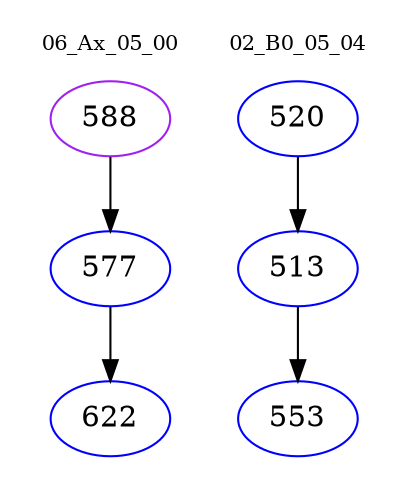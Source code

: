 digraph{
subgraph cluster_0 {
color = white
label = "06_Ax_05_00";
fontsize=10;
T0_588 [label="588", color="purple"]
T0_588 -> T0_577 [color="black"]
T0_577 [label="577", color="blue"]
T0_577 -> T0_622 [color="black"]
T0_622 [label="622", color="blue"]
}
subgraph cluster_1 {
color = white
label = "02_B0_05_04";
fontsize=10;
T1_520 [label="520", color="blue"]
T1_520 -> T1_513 [color="black"]
T1_513 [label="513", color="blue"]
T1_513 -> T1_553 [color="black"]
T1_553 [label="553", color="blue"]
}
}
